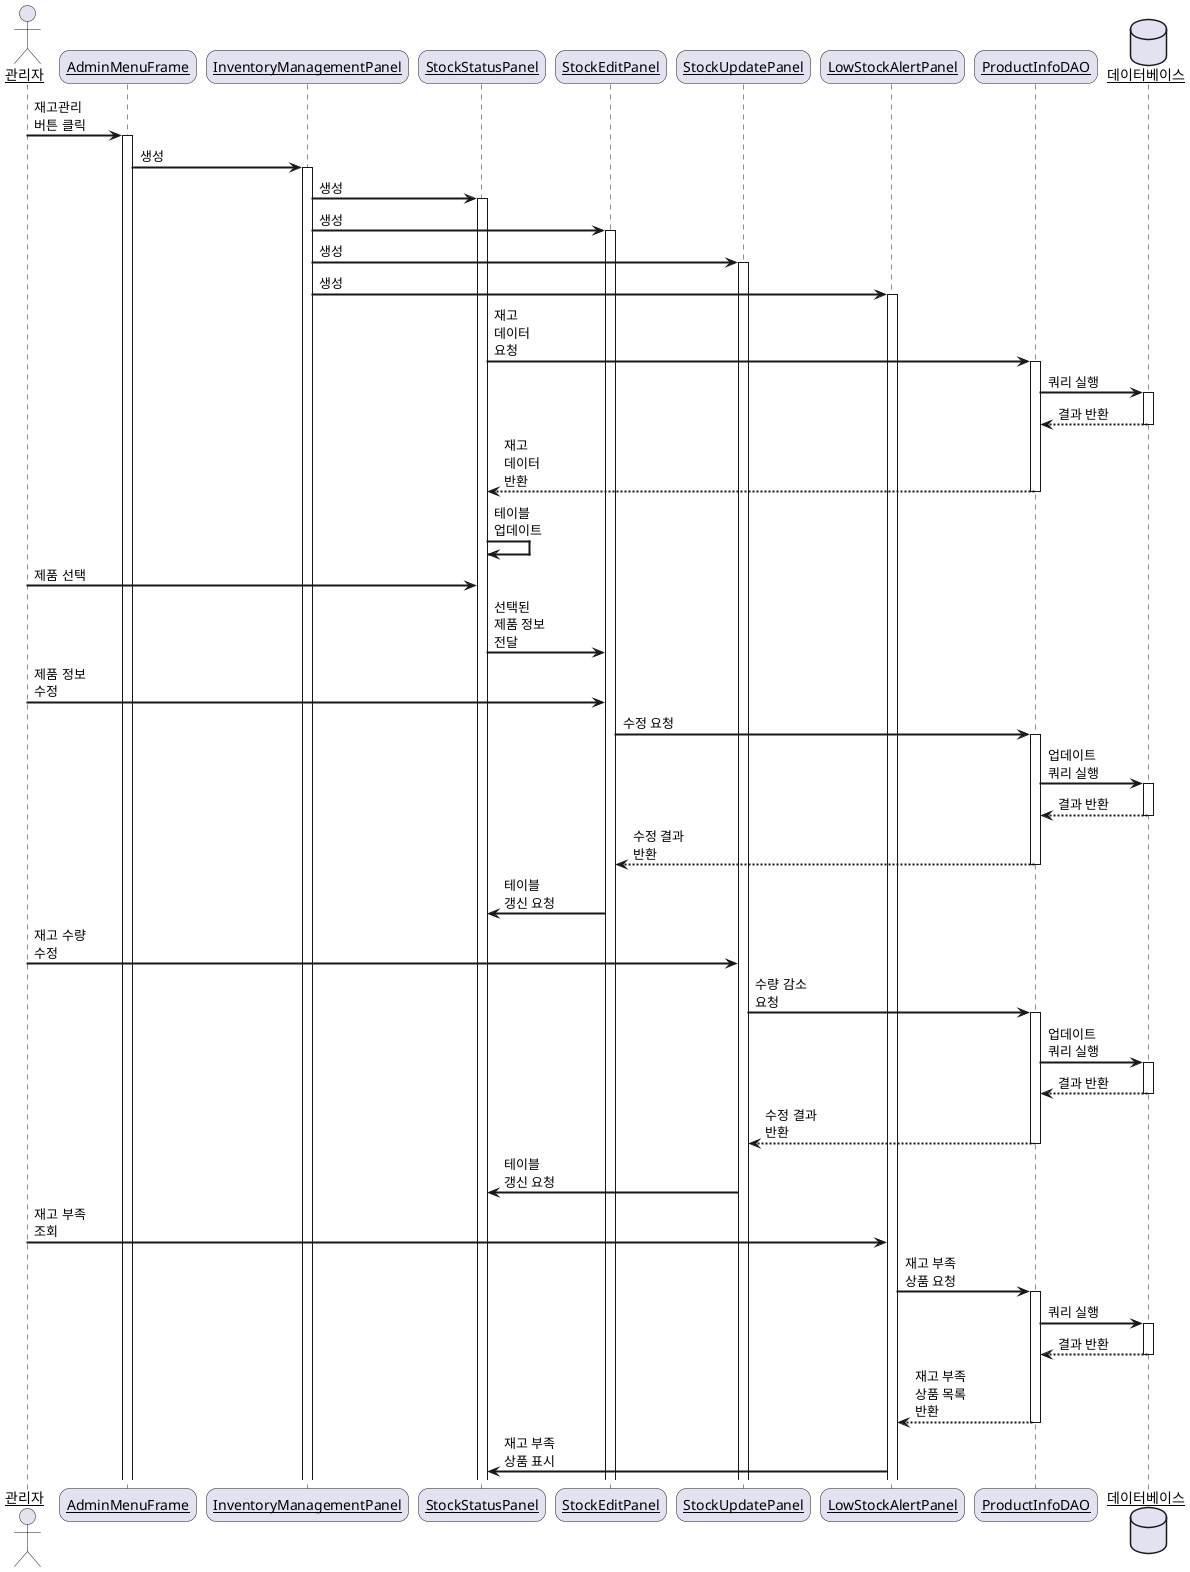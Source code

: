 @startuml
skinparam sequenceArrowThickness 2
skinparam roundcorner 20
skinparam maxmessagesize 60
skinparam sequenceParticipant underline

actor 관리자
participant "AdminMenuFrame" as AMF
participant "InventoryManagementPanel" as IMP
participant "StockStatusPanel" as SSP
participant "StockEditPanel" as SEP
participant "StockUpdatePanel" as SUP
participant "LowStockAlertPanel" as LSAP
participant "ProductInfoDAO" as PIDAO
database "데이터베이스" as DB

관리자 -> AMF: 재고관리 버튼 클릭
activate AMF

AMF -> IMP: 생성
activate IMP

IMP -> SSP: 생성
activate SSP

IMP -> SEP: 생성
activate SEP

IMP -> SUP: 생성
activate SUP

IMP -> LSAP: 생성
activate LSAP

SSP -> PIDAO: 재고 데이터 요청
activate PIDAO

PIDAO -> DB: 쿼리 실행
activate DB

DB --> PIDAO: 결과 반환
deactivate DB

PIDAO --> SSP: 재고 데이터 반환
deactivate PIDAO

SSP -> SSP: 테이블 업데이트

관리자 -> SSP: 제품 선택
SSP -> SEP: 선택된 제품 정보 전달

관리자 -> SEP: 제품 정보 수정
SEP -> PIDAO: 수정 요청
activate PIDAO

PIDAO -> DB: 업데이트 쿼리 실행
activate DB

DB --> PIDAO: 결과 반환
deactivate DB

PIDAO --> SEP: 수정 결과 반환
deactivate PIDAO

SEP -> SSP: 테이블 갱신 요청

관리자 -> SUP: 재고 수량 수정
SUP -> PIDAO: 수량 감소 요청
activate PIDAO

PIDAO -> DB: 업데이트 쿼리 실행
activate DB

DB --> PIDAO: 결과 반환
deactivate DB

PIDAO --> SUP: 수정 결과 반환
deactivate PIDAO

SUP -> SSP: 테이블 갱신 요청

관리자 -> LSAP: 재고 부족 조회
LSAP -> PIDAO: 재고 부족 상품 요청
activate PIDAO

PIDAO -> DB: 쿼리 실행
activate DB

DB --> PIDAO: 결과 반환
deactivate DB

PIDAO --> LSAP: 재고 부족 상품 목록 반환
deactivate PIDAO

LSAP -> SSP: 재고 부족 상품 표시

@enduml